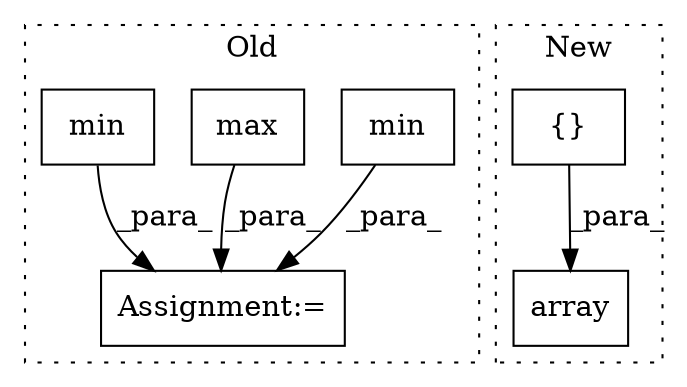 digraph G {
subgraph cluster0 {
1 [label="min" a="32" s="27805" l="5" shape="box"];
3 [label="Assignment:=" a="7" s="27786" l="1" shape="box"];
4 [label="max" a="32" s="27822" l="5" shape="box"];
6 [label="min" a="32" s="27837" l="5" shape="box"];
label = "Old";
style="dotted";
}
subgraph cluster1 {
2 [label="array" a="32" s="27954,27989" l="6,1" shape="box"];
5 [label="{}" a="4" s="27780,27789" l="1,1" shape="box"];
label = "New";
style="dotted";
}
1 -> 3 [label="_para_"];
4 -> 3 [label="_para_"];
5 -> 2 [label="_para_"];
6 -> 3 [label="_para_"];
}